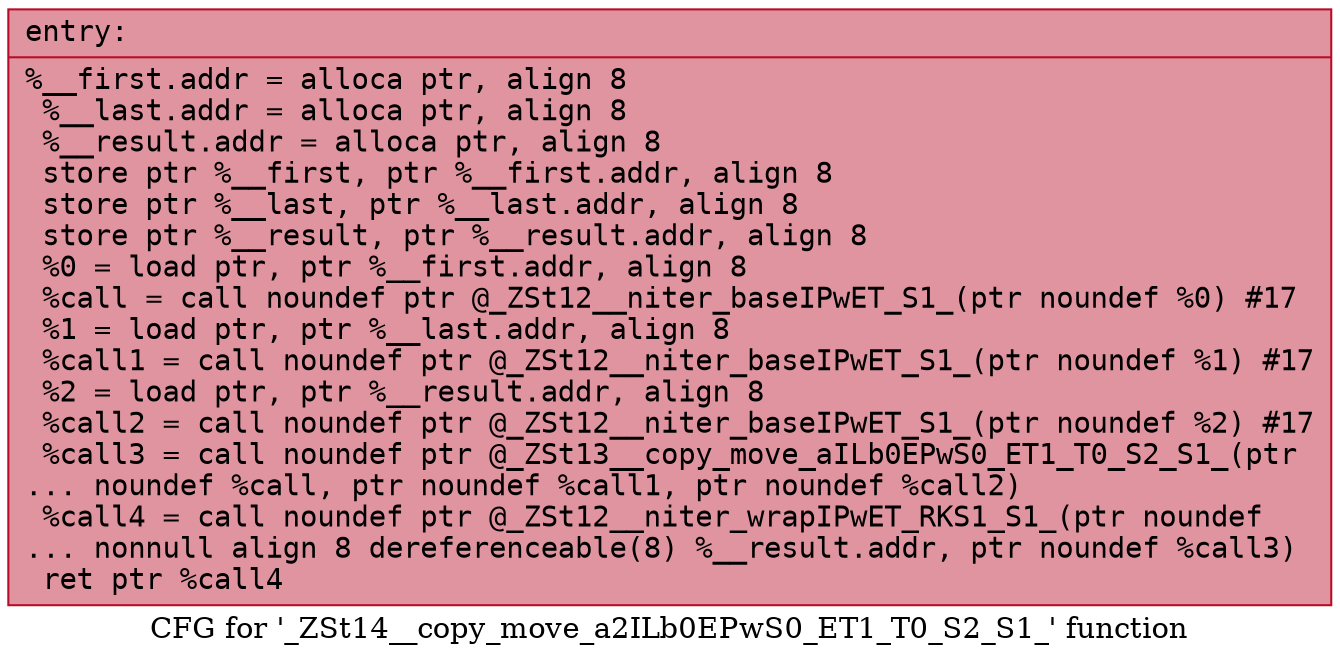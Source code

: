 digraph "CFG for '_ZSt14__copy_move_a2ILb0EPwS0_ET1_T0_S2_S1_' function" {
	label="CFG for '_ZSt14__copy_move_a2ILb0EPwS0_ET1_T0_S2_S1_' function";

	Node0x55fec37377c0 [shape=record,color="#b70d28ff", style=filled, fillcolor="#b70d2870" fontname="Courier",label="{entry:\l|  %__first.addr = alloca ptr, align 8\l  %__last.addr = alloca ptr, align 8\l  %__result.addr = alloca ptr, align 8\l  store ptr %__first, ptr %__first.addr, align 8\l  store ptr %__last, ptr %__last.addr, align 8\l  store ptr %__result, ptr %__result.addr, align 8\l  %0 = load ptr, ptr %__first.addr, align 8\l  %call = call noundef ptr @_ZSt12__niter_baseIPwET_S1_(ptr noundef %0) #17\l  %1 = load ptr, ptr %__last.addr, align 8\l  %call1 = call noundef ptr @_ZSt12__niter_baseIPwET_S1_(ptr noundef %1) #17\l  %2 = load ptr, ptr %__result.addr, align 8\l  %call2 = call noundef ptr @_ZSt12__niter_baseIPwET_S1_(ptr noundef %2) #17\l  %call3 = call noundef ptr @_ZSt13__copy_move_aILb0EPwS0_ET1_T0_S2_S1_(ptr\l... noundef %call, ptr noundef %call1, ptr noundef %call2)\l  %call4 = call noundef ptr @_ZSt12__niter_wrapIPwET_RKS1_S1_(ptr noundef\l... nonnull align 8 dereferenceable(8) %__result.addr, ptr noundef %call3)\l  ret ptr %call4\l}"];
}
